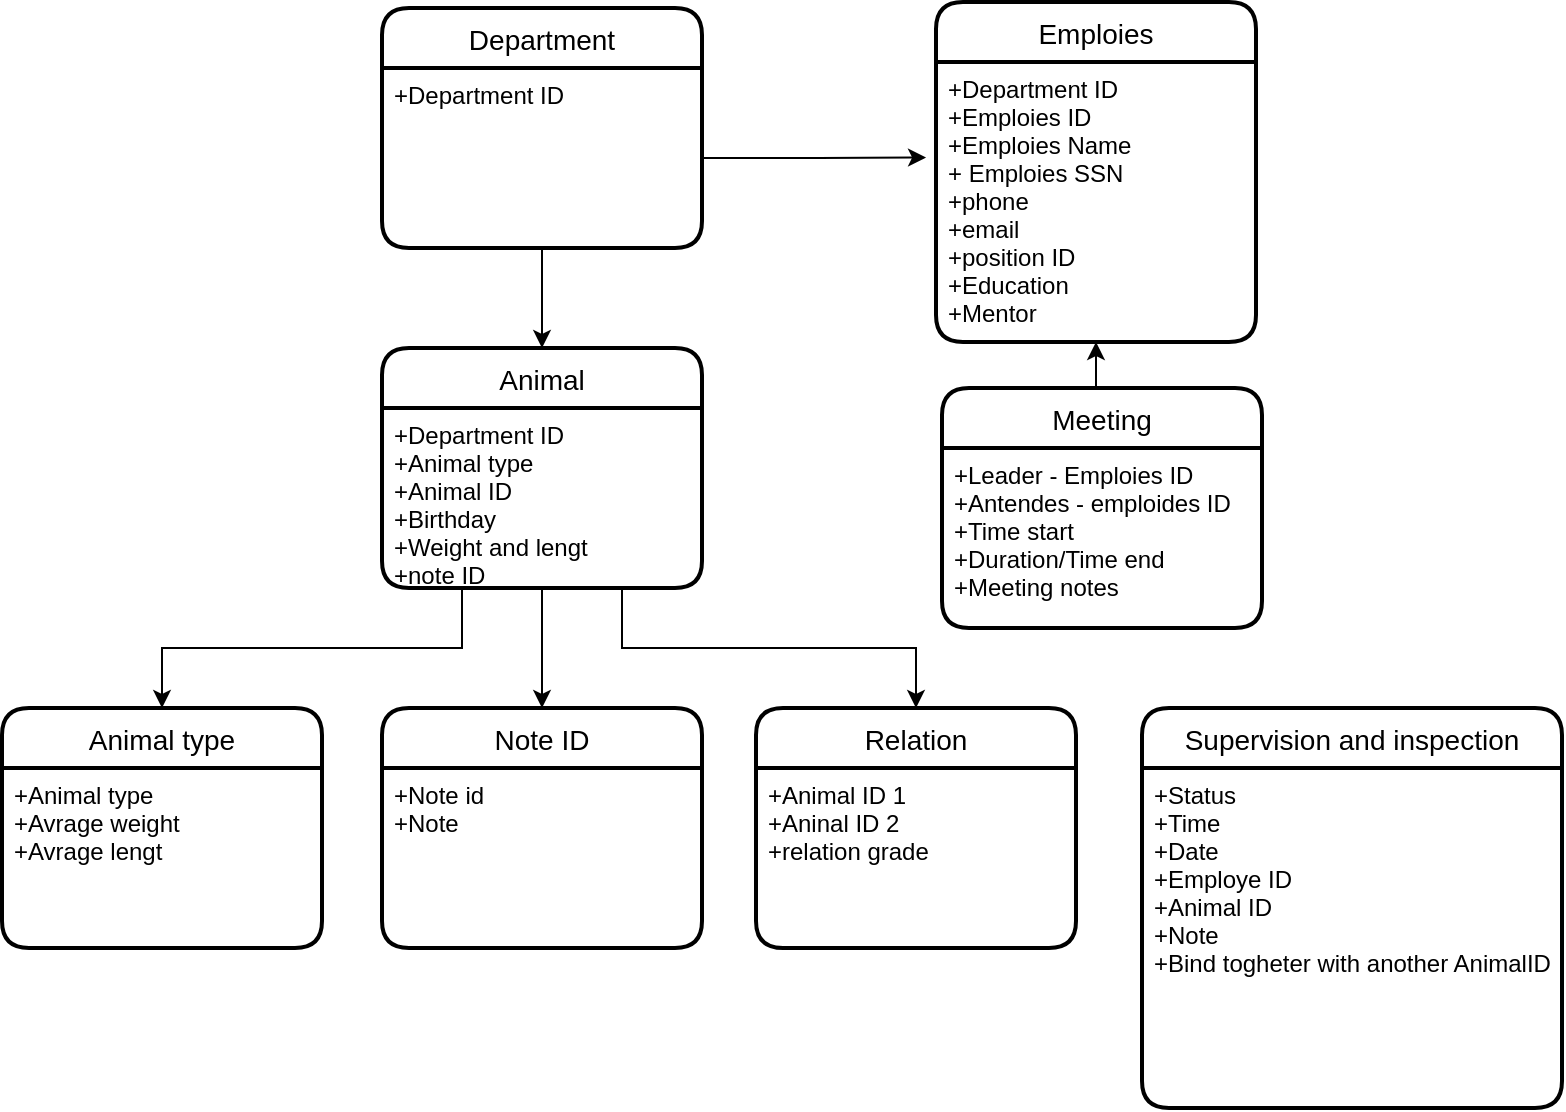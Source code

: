 <mxfile version="20.8.16" type="device"><diagram id="C5RBs43oDa-KdzZeNtuy" name="Page-1"><mxGraphModel dx="472" dy="820" grid="1" gridSize="10" guides="1" tooltips="1" connect="1" arrows="1" fold="1" page="1" pageScale="1" pageWidth="827" pageHeight="1169" math="0" shadow="0"><root><mxCell id="WIyWlLk6GJQsqaUBKTNV-0"/><mxCell id="WIyWlLk6GJQsqaUBKTNV-1" parent="WIyWlLk6GJQsqaUBKTNV-0"/><mxCell id="pAbVsbXdLF7NN4kSqMN4-6" value="Animal" style="swimlane;childLayout=stackLayout;horizontal=1;startSize=30;horizontalStack=0;rounded=1;fontSize=14;fontStyle=0;strokeWidth=2;resizeParent=0;resizeLast=1;shadow=0;dashed=0;align=center;" parent="WIyWlLk6GJQsqaUBKTNV-1" vertex="1"><mxGeometry x="480" y="200" width="160" height="120" as="geometry"/></mxCell><mxCell id="pAbVsbXdLF7NN4kSqMN4-7" value="+Department ID&#10;+Animal type&#10;+Animal ID&#10;+Birthday&#10;+Weight and lengt&#10;+note ID" style="align=left;strokeColor=none;fillColor=none;spacingLeft=4;fontSize=12;verticalAlign=top;resizable=0;rotatable=0;part=1;" parent="pAbVsbXdLF7NN4kSqMN4-6" vertex="1"><mxGeometry y="30" width="160" height="90" as="geometry"/></mxCell><mxCell id="pAbVsbXdLF7NN4kSqMN4-9" value="Note ID" style="swimlane;childLayout=stackLayout;horizontal=1;startSize=30;horizontalStack=0;rounded=1;fontSize=14;fontStyle=0;strokeWidth=2;resizeParent=0;resizeLast=1;shadow=0;dashed=0;align=center;" parent="WIyWlLk6GJQsqaUBKTNV-1" vertex="1"><mxGeometry x="480" y="380" width="160" height="120" as="geometry"/></mxCell><mxCell id="pAbVsbXdLF7NN4kSqMN4-10" value="+Note id&#10;+Note" style="align=left;strokeColor=none;fillColor=none;spacingLeft=4;fontSize=12;verticalAlign=top;resizable=0;rotatable=0;part=1;" parent="pAbVsbXdLF7NN4kSqMN4-9" vertex="1"><mxGeometry y="30" width="160" height="90" as="geometry"/></mxCell><mxCell id="pAbVsbXdLF7NN4kSqMN4-13" style="edgeStyle=orthogonalEdgeStyle;rounded=0;orthogonalLoop=1;jettySize=auto;html=1;exitX=0.5;exitY=1;exitDx=0;exitDy=0;entryX=0.5;entryY=0;entryDx=0;entryDy=0;" parent="WIyWlLk6GJQsqaUBKTNV-1" source="pAbVsbXdLF7NN4kSqMN4-7" target="pAbVsbXdLF7NN4kSqMN4-9" edge="1"><mxGeometry relative="1" as="geometry"/></mxCell><mxCell id="pAbVsbXdLF7NN4kSqMN4-14" value="Animal type" style="swimlane;childLayout=stackLayout;horizontal=1;startSize=30;horizontalStack=0;rounded=1;fontSize=14;fontStyle=0;strokeWidth=2;resizeParent=0;resizeLast=1;shadow=0;dashed=0;align=center;" parent="WIyWlLk6GJQsqaUBKTNV-1" vertex="1"><mxGeometry x="290" y="380" width="160" height="120" as="geometry"/></mxCell><mxCell id="pAbVsbXdLF7NN4kSqMN4-15" value="+Animal type&#10;+Avrage weight &#10;+Avrage lengt" style="align=left;strokeColor=none;fillColor=none;spacingLeft=4;fontSize=12;verticalAlign=top;resizable=0;rotatable=0;part=1;" parent="pAbVsbXdLF7NN4kSqMN4-14" vertex="1"><mxGeometry y="30" width="160" height="90" as="geometry"/></mxCell><mxCell id="pAbVsbXdLF7NN4kSqMN4-19" value="Relation" style="swimlane;childLayout=stackLayout;horizontal=1;startSize=30;horizontalStack=0;rounded=1;fontSize=14;fontStyle=0;strokeWidth=2;resizeParent=0;resizeLast=1;shadow=0;dashed=0;align=center;" parent="WIyWlLk6GJQsqaUBKTNV-1" vertex="1"><mxGeometry x="667" y="380" width="160" height="120" as="geometry"/></mxCell><mxCell id="pAbVsbXdLF7NN4kSqMN4-20" value="+Animal ID 1&#10;+Aninal ID 2&#10;+relation grade" style="align=left;strokeColor=none;fillColor=none;spacingLeft=4;fontSize=12;verticalAlign=top;resizable=0;rotatable=0;part=1;" parent="pAbVsbXdLF7NN4kSqMN4-19" vertex="1"><mxGeometry y="30" width="160" height="90" as="geometry"/></mxCell><mxCell id="pAbVsbXdLF7NN4kSqMN4-22" style="edgeStyle=orthogonalEdgeStyle;rounded=0;orthogonalLoop=1;jettySize=auto;html=1;exitX=0.75;exitY=1;exitDx=0;exitDy=0;entryX=0.5;entryY=0;entryDx=0;entryDy=0;" parent="WIyWlLk6GJQsqaUBKTNV-1" source="pAbVsbXdLF7NN4kSqMN4-7" target="pAbVsbXdLF7NN4kSqMN4-19" edge="1"><mxGeometry relative="1" as="geometry"/></mxCell><mxCell id="pAbVsbXdLF7NN4kSqMN4-23" style="edgeStyle=orthogonalEdgeStyle;rounded=0;orthogonalLoop=1;jettySize=auto;html=1;exitX=0.25;exitY=1;exitDx=0;exitDy=0;" parent="WIyWlLk6GJQsqaUBKTNV-1" source="pAbVsbXdLF7NN4kSqMN4-7" target="pAbVsbXdLF7NN4kSqMN4-14" edge="1"><mxGeometry relative="1" as="geometry"/></mxCell><mxCell id="pAbVsbXdLF7NN4kSqMN4-28" value="Department" style="swimlane;childLayout=stackLayout;horizontal=1;startSize=30;horizontalStack=0;rounded=1;fontSize=14;fontStyle=0;strokeWidth=2;resizeParent=0;resizeLast=1;shadow=0;dashed=0;align=center;" parent="WIyWlLk6GJQsqaUBKTNV-1" vertex="1"><mxGeometry x="480" y="30" width="160" height="120" as="geometry"/></mxCell><mxCell id="pAbVsbXdLF7NN4kSqMN4-29" value="+Department ID&#10;&#10;" style="align=left;strokeColor=none;fillColor=none;spacingLeft=4;fontSize=12;verticalAlign=top;resizable=0;rotatable=0;part=1;" parent="pAbVsbXdLF7NN4kSqMN4-28" vertex="1"><mxGeometry y="30" width="160" height="90" as="geometry"/></mxCell><mxCell id="pAbVsbXdLF7NN4kSqMN4-30" style="edgeStyle=orthogonalEdgeStyle;rounded=0;orthogonalLoop=1;jettySize=auto;html=1;exitX=0.5;exitY=1;exitDx=0;exitDy=0;entryX=0.5;entryY=0;entryDx=0;entryDy=0;" parent="WIyWlLk6GJQsqaUBKTNV-1" source="pAbVsbXdLF7NN4kSqMN4-29" target="pAbVsbXdLF7NN4kSqMN4-6" edge="1"><mxGeometry relative="1" as="geometry"/></mxCell><mxCell id="pAbVsbXdLF7NN4kSqMN4-31" value="Emploies" style="swimlane;childLayout=stackLayout;horizontal=1;startSize=30;horizontalStack=0;rounded=1;fontSize=14;fontStyle=0;strokeWidth=2;resizeParent=0;resizeLast=1;shadow=0;dashed=0;align=center;" parent="WIyWlLk6GJQsqaUBKTNV-1" vertex="1"><mxGeometry x="757" y="27" width="160" height="170" as="geometry"/></mxCell><mxCell id="pAbVsbXdLF7NN4kSqMN4-32" value="+Department ID&#10;+Emploies ID&#10;+Emploies Name&#10;+ Emploies SSN&#10;+phone&#10;+email&#10;+position ID&#10;+Education&#10;+Mentor&#10;" style="align=left;strokeColor=none;fillColor=none;spacingLeft=4;fontSize=12;verticalAlign=top;resizable=0;rotatable=0;part=1;" parent="pAbVsbXdLF7NN4kSqMN4-31" vertex="1"><mxGeometry y="30" width="160" height="140" as="geometry"/></mxCell><mxCell id="pAbVsbXdLF7NN4kSqMN4-34" style="edgeStyle=orthogonalEdgeStyle;rounded=0;orthogonalLoop=1;jettySize=auto;html=1;exitX=1;exitY=0.5;exitDx=0;exitDy=0;entryX=-0.031;entryY=0.341;entryDx=0;entryDy=0;entryPerimeter=0;" parent="WIyWlLk6GJQsqaUBKTNV-1" source="pAbVsbXdLF7NN4kSqMN4-29" target="pAbVsbXdLF7NN4kSqMN4-32" edge="1"><mxGeometry relative="1" as="geometry"/></mxCell><mxCell id="pAbVsbXdLF7NN4kSqMN4-37" style="edgeStyle=orthogonalEdgeStyle;rounded=0;orthogonalLoop=1;jettySize=auto;html=1;exitX=0.5;exitY=0;exitDx=0;exitDy=0;entryX=0.5;entryY=1;entryDx=0;entryDy=0;" parent="WIyWlLk6GJQsqaUBKTNV-1" source="pAbVsbXdLF7NN4kSqMN4-35" target="pAbVsbXdLF7NN4kSqMN4-32" edge="1"><mxGeometry relative="1" as="geometry"/></mxCell><mxCell id="pAbVsbXdLF7NN4kSqMN4-35" value="Meeting" style="swimlane;childLayout=stackLayout;horizontal=1;startSize=30;horizontalStack=0;rounded=1;fontSize=14;fontStyle=0;strokeWidth=2;resizeParent=0;resizeLast=1;shadow=0;dashed=0;align=center;" parent="WIyWlLk6GJQsqaUBKTNV-1" vertex="1"><mxGeometry x="760" y="220" width="160" height="120" as="geometry"/></mxCell><mxCell id="pAbVsbXdLF7NN4kSqMN4-36" value="+Leader - Emploies ID&#10;+Antendes - emploides ID&#10;+Time start&#10;+Duration/Time end&#10;+Meeting notes" style="align=left;strokeColor=none;fillColor=none;spacingLeft=4;fontSize=12;verticalAlign=top;resizable=0;rotatable=0;part=1;" parent="pAbVsbXdLF7NN4kSqMN4-35" vertex="1"><mxGeometry y="30" width="160" height="90" as="geometry"/></mxCell><mxCell id="pAbVsbXdLF7NN4kSqMN4-38" value="Supervision and inspection" style="swimlane;childLayout=stackLayout;horizontal=1;startSize=30;horizontalStack=0;rounded=1;fontSize=14;fontStyle=0;strokeWidth=2;resizeParent=0;resizeLast=1;shadow=0;dashed=0;align=center;" parent="WIyWlLk6GJQsqaUBKTNV-1" vertex="1"><mxGeometry x="860" y="380" width="210" height="200" as="geometry"/></mxCell><mxCell id="pAbVsbXdLF7NN4kSqMN4-39" value="+Status&#10;+Time&#10;+Date&#10;+Employe ID&#10;+Animal ID&#10;+Note&#10;+Bind togheter with another AnimalID&#10;" style="align=left;strokeColor=none;fillColor=none;spacingLeft=4;fontSize=12;verticalAlign=top;resizable=0;rotatable=0;part=1;" parent="pAbVsbXdLF7NN4kSqMN4-38" vertex="1"><mxGeometry y="30" width="210" height="170" as="geometry"/></mxCell></root></mxGraphModel></diagram></mxfile>